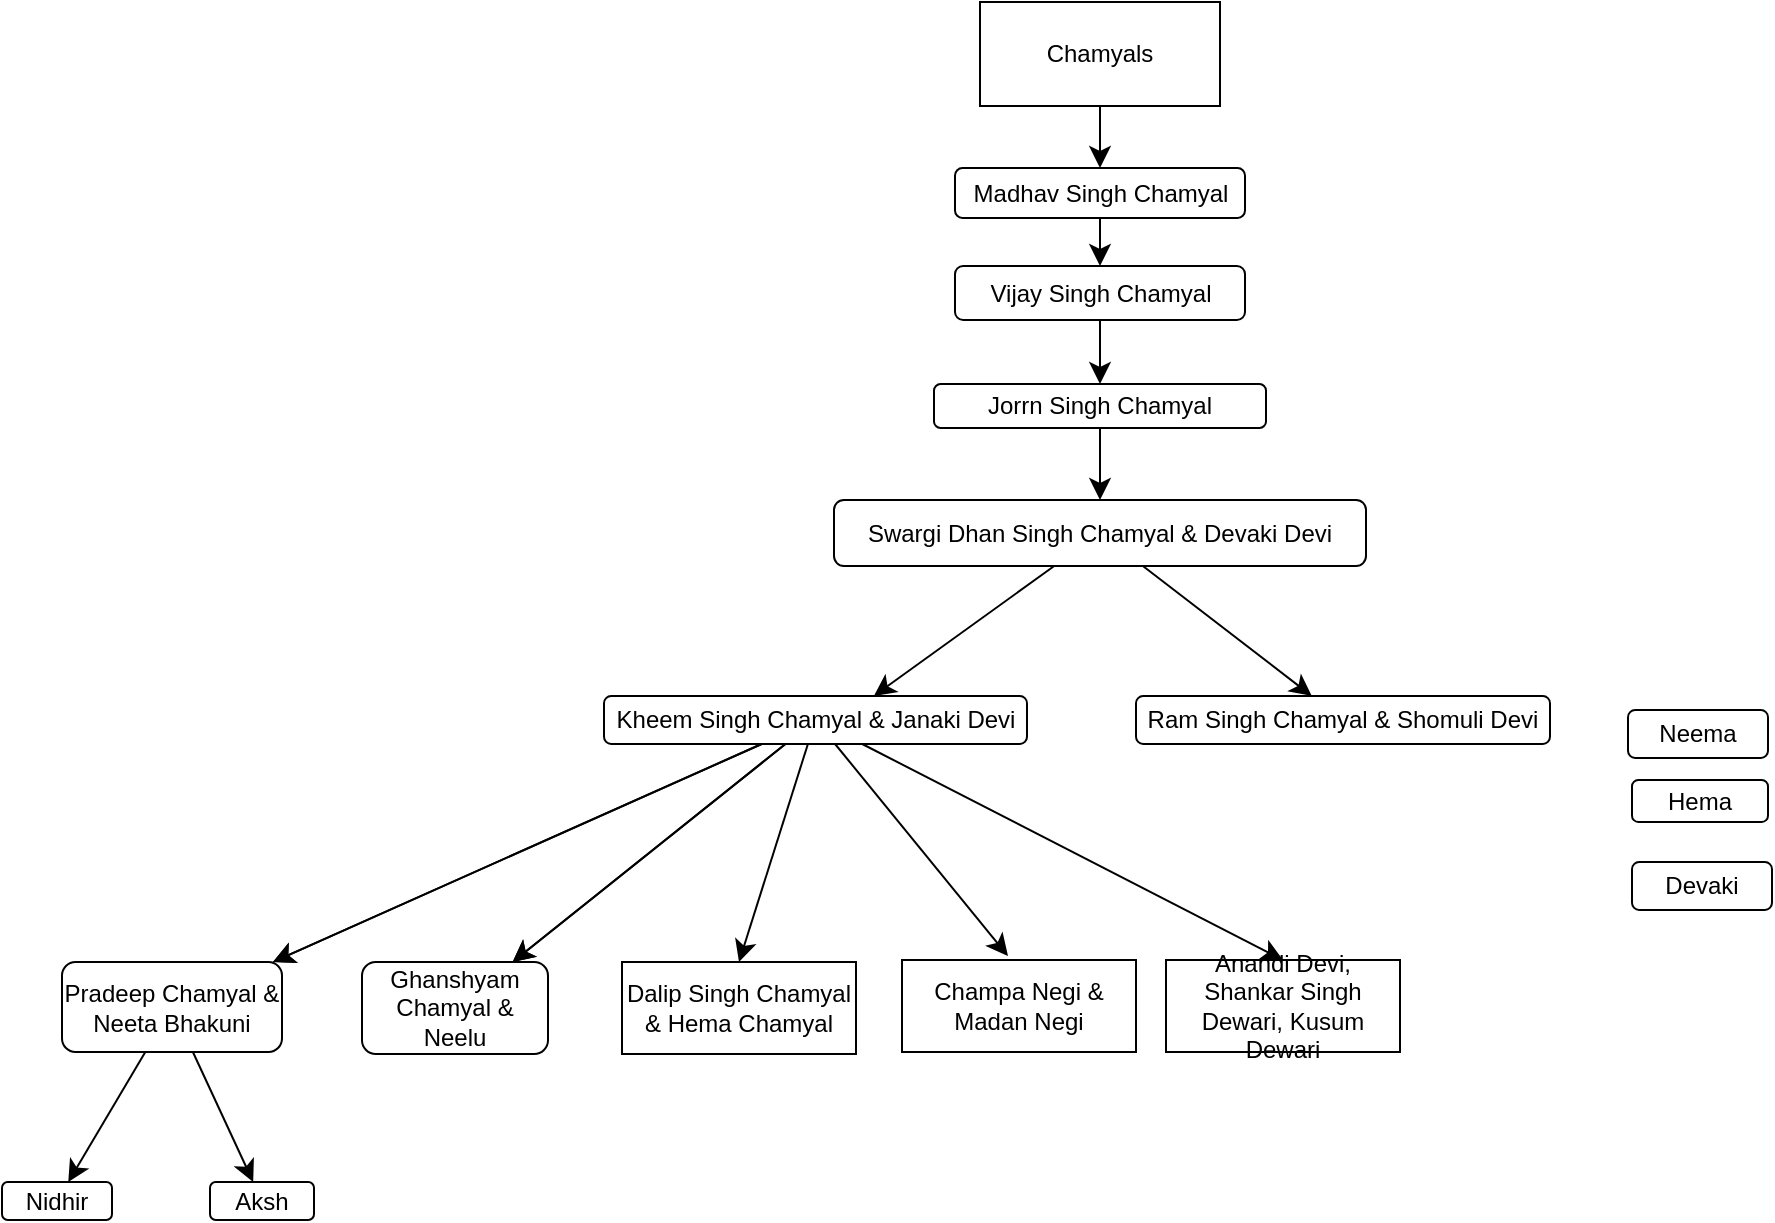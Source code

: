 <mxfile version="24.7.17">
  <diagram name="Page-1" id="CfBxTzi2J9O3RzM_ZHFc">
    <mxGraphModel dx="539" dy="246" grid="0" gridSize="10" guides="1" tooltips="1" connect="1" arrows="1" fold="1" page="0" pageScale="1" pageWidth="850" pageHeight="1100" math="0" shadow="0">
      <root>
        <mxCell id="0" />
        <mxCell id="1" parent="0" />
        <mxCell id="mshpGFRv4VoHxe7VCNMp-25" value="Neema" style="rounded=1;whiteSpace=wrap;html=1;" vertex="1" parent="1">
          <mxGeometry x="463" y="570" width="70" height="24" as="geometry" />
        </mxCell>
        <mxCell id="RYdbgMhQ3IMl6QBj3OY3-3" value="" style="edgeStyle=none;curved=1;rounded=0;orthogonalLoop=1;jettySize=auto;html=1;fontSize=12;startSize=8;endSize=8;exitX=0.5;exitY=1;exitDx=0;exitDy=0;" parent="1" source="RYdbgMhQ3IMl6QBj3OY3-1" target="RYdbgMhQ3IMl6QBj3OY3-2" edge="1">
          <mxGeometry relative="1" as="geometry">
            <mxPoint x="207" y="289" as="sourcePoint" />
          </mxGeometry>
        </mxCell>
        <mxCell id="RYdbgMhQ3IMl6QBj3OY3-1" value="Chamyals" style="whiteSpace=wrap;html=1;" parent="1" vertex="1">
          <mxGeometry x="139" y="216" width="120" height="52" as="geometry" />
        </mxCell>
        <mxCell id="RYdbgMhQ3IMl6QBj3OY3-19" style="edgeStyle=none;curved=1;rounded=0;orthogonalLoop=1;jettySize=auto;html=1;entryX=0.5;entryY=0;entryDx=0;entryDy=0;fontSize=12;startSize=8;endSize=8;" parent="1" source="RYdbgMhQ3IMl6QBj3OY3-2" target="RYdbgMhQ3IMl6QBj3OY3-5" edge="1">
          <mxGeometry relative="1" as="geometry" />
        </mxCell>
        <mxCell id="RYdbgMhQ3IMl6QBj3OY3-2" value="Madhav Singh Chamyal" style="rounded=1;whiteSpace=wrap;html=1;" parent="1" vertex="1">
          <mxGeometry x="126.5" y="299" width="145" height="25" as="geometry" />
        </mxCell>
        <mxCell id="mshpGFRv4VoHxe7VCNMp-2" value="" style="edgeStyle=none;curved=1;rounded=0;orthogonalLoop=1;jettySize=auto;html=1;fontSize=12;startSize=8;endSize=8;" edge="1" parent="1" source="RYdbgMhQ3IMl6QBj3OY3-4" target="mshpGFRv4VoHxe7VCNMp-1">
          <mxGeometry relative="1" as="geometry" />
        </mxCell>
        <mxCell id="mshpGFRv4VoHxe7VCNMp-3" value="" style="edgeStyle=none;curved=1;rounded=0;orthogonalLoop=1;jettySize=auto;html=1;fontSize=12;startSize=8;endSize=8;" edge="1" parent="1" source="RYdbgMhQ3IMl6QBj3OY3-4" target="mshpGFRv4VoHxe7VCNMp-1">
          <mxGeometry relative="1" as="geometry" />
        </mxCell>
        <mxCell id="mshpGFRv4VoHxe7VCNMp-6" value="" style="edgeStyle=none;curved=1;rounded=0;orthogonalLoop=1;jettySize=auto;html=1;fontSize=12;startSize=8;endSize=8;" edge="1" parent="1" source="RYdbgMhQ3IMl6QBj3OY3-4" target="mshpGFRv4VoHxe7VCNMp-4">
          <mxGeometry relative="1" as="geometry" />
        </mxCell>
        <mxCell id="mshpGFRv4VoHxe7VCNMp-7" value="" style="edgeStyle=none;curved=1;rounded=0;orthogonalLoop=1;jettySize=auto;html=1;fontSize=12;startSize=8;endSize=8;" edge="1" parent="1" source="RYdbgMhQ3IMl6QBj3OY3-4" target="mshpGFRv4VoHxe7VCNMp-4">
          <mxGeometry relative="1" as="geometry" />
        </mxCell>
        <mxCell id="mshpGFRv4VoHxe7VCNMp-8" style="edgeStyle=none;curved=1;rounded=0;orthogonalLoop=1;jettySize=auto;html=1;entryX=0.5;entryY=0;entryDx=0;entryDy=0;fontSize=12;startSize=8;endSize=8;" edge="1" parent="1" source="RYdbgMhQ3IMl6QBj3OY3-4" target="mshpGFRv4VoHxe7VCNMp-5">
          <mxGeometry relative="1" as="geometry" />
        </mxCell>
        <mxCell id="mshpGFRv4VoHxe7VCNMp-13" style="edgeStyle=none;curved=1;rounded=0;orthogonalLoop=1;jettySize=auto;html=1;entryX=0.5;entryY=0;entryDx=0;entryDy=0;fontSize=12;startSize=8;endSize=8;" edge="1" parent="1" source="RYdbgMhQ3IMl6QBj3OY3-4" target="mshpGFRv4VoHxe7VCNMp-11">
          <mxGeometry relative="1" as="geometry" />
        </mxCell>
        <mxCell id="RYdbgMhQ3IMl6QBj3OY3-4" value="Kheem Singh Chamyal &amp;amp; Janaki Devi" style="rounded=1;whiteSpace=wrap;html=1;" parent="1" vertex="1">
          <mxGeometry x="-49" y="563" width="211.5" height="24" as="geometry" />
        </mxCell>
        <mxCell id="RYdbgMhQ3IMl6QBj3OY3-24" value="" style="edgeStyle=none;curved=1;rounded=0;orthogonalLoop=1;jettySize=auto;html=1;fontSize=12;startSize=8;endSize=8;entryX=0.5;entryY=0;entryDx=0;entryDy=0;" parent="1" source="RYdbgMhQ3IMl6QBj3OY3-5" target="RYdbgMhQ3IMl6QBj3OY3-6" edge="1">
          <mxGeometry relative="1" as="geometry" />
        </mxCell>
        <mxCell id="RYdbgMhQ3IMl6QBj3OY3-5" value="Vijay Singh Chamyal" style="rounded=1;whiteSpace=wrap;html=1;" parent="1" vertex="1">
          <mxGeometry x="126.5" y="348" width="145" height="27" as="geometry" />
        </mxCell>
        <mxCell id="RYdbgMhQ3IMl6QBj3OY3-25" value="" style="edgeStyle=none;curved=1;rounded=0;orthogonalLoop=1;jettySize=auto;html=1;fontSize=12;startSize=8;endSize=8;exitX=0.5;exitY=1;exitDx=0;exitDy=0;" parent="1" source="RYdbgMhQ3IMl6QBj3OY3-6" target="RYdbgMhQ3IMl6QBj3OY3-7" edge="1">
          <mxGeometry relative="1" as="geometry">
            <mxPoint x="199" y="442" as="sourcePoint" />
            <mxPoint x="199" y="497" as="targetPoint" />
          </mxGeometry>
        </mxCell>
        <mxCell id="RYdbgMhQ3IMl6QBj3OY3-6" value="Jorrn Singh Chamyal" style="rounded=1;whiteSpace=wrap;html=1;" parent="1" vertex="1">
          <mxGeometry x="116" y="407" width="166" height="22" as="geometry" />
        </mxCell>
        <mxCell id="RYdbgMhQ3IMl6QBj3OY3-12" value="Ram Singh Chamyal &amp;amp; Shomuli Devi" style="rounded=1;whiteSpace=wrap;html=1;" parent="1" vertex="1">
          <mxGeometry x="217" y="563" width="207" height="24" as="geometry" />
        </mxCell>
        <mxCell id="RYdbgMhQ3IMl6QBj3OY3-26" style="edgeStyle=none;curved=1;rounded=0;orthogonalLoop=1;jettySize=auto;html=1;fontSize=12;startSize=8;endSize=8;entryX=0.638;entryY=0;entryDx=0;entryDy=0;entryPerimeter=0;" parent="1" source="RYdbgMhQ3IMl6QBj3OY3-7" target="RYdbgMhQ3IMl6QBj3OY3-4" edge="1">
          <mxGeometry relative="1" as="geometry">
            <mxPoint x="69" y="553" as="targetPoint" />
          </mxGeometry>
        </mxCell>
        <mxCell id="RYdbgMhQ3IMl6QBj3OY3-29" value="" style="edgeStyle=none;curved=1;rounded=0;orthogonalLoop=1;jettySize=auto;html=1;fontSize=12;startSize=8;endSize=8;" parent="1" source="RYdbgMhQ3IMl6QBj3OY3-7" target="RYdbgMhQ3IMl6QBj3OY3-12" edge="1">
          <mxGeometry relative="1" as="geometry" />
        </mxCell>
        <mxCell id="RYdbgMhQ3IMl6QBj3OY3-7" value="Swargi Dhan Singh Chamyal &amp;amp; Devaki Devi" style="rounded=1;whiteSpace=wrap;html=1;" parent="1" vertex="1">
          <mxGeometry x="66" y="465" width="266" height="33" as="geometry" />
        </mxCell>
        <mxCell id="mshpGFRv4VoHxe7VCNMp-15" value="" style="edgeStyle=none;curved=1;rounded=0;orthogonalLoop=1;jettySize=auto;html=1;fontSize=12;startSize=8;endSize=8;" edge="1" parent="1" source="mshpGFRv4VoHxe7VCNMp-1" target="mshpGFRv4VoHxe7VCNMp-14">
          <mxGeometry relative="1" as="geometry" />
        </mxCell>
        <mxCell id="mshpGFRv4VoHxe7VCNMp-17" value="" style="edgeStyle=none;curved=1;rounded=0;orthogonalLoop=1;jettySize=auto;html=1;fontSize=12;startSize=8;endSize=8;" edge="1" parent="1" source="mshpGFRv4VoHxe7VCNMp-1" target="mshpGFRv4VoHxe7VCNMp-16">
          <mxGeometry relative="1" as="geometry" />
        </mxCell>
        <mxCell id="mshpGFRv4VoHxe7VCNMp-1" value="Pradeep Chamyal &amp;amp; Neeta Bhakuni" style="rounded=1;whiteSpace=wrap;html=1;" vertex="1" parent="1">
          <mxGeometry x="-320" y="696" width="110" height="45" as="geometry" />
        </mxCell>
        <mxCell id="mshpGFRv4VoHxe7VCNMp-4" value="Ghanshyam Chamyal &amp;amp; Neelu" style="rounded=1;whiteSpace=wrap;html=1;" vertex="1" parent="1">
          <mxGeometry x="-170" y="696" width="93" height="46" as="geometry" />
        </mxCell>
        <mxCell id="mshpGFRv4VoHxe7VCNMp-5" value="Dalip Singh Chamyal &amp;amp; Hema Chamyal" style="rounded=1;whiteSpace=wrap;html=1;arcSize=0;" vertex="1" parent="1">
          <mxGeometry x="-40" y="696" width="117" height="46" as="geometry" />
        </mxCell>
        <mxCell id="mshpGFRv4VoHxe7VCNMp-10" value="Champa Negi &amp;amp; Madan Negi" style="rounded=1;whiteSpace=wrap;html=1;arcSize=0;" vertex="1" parent="1">
          <mxGeometry x="100" y="695" width="117" height="46" as="geometry" />
        </mxCell>
        <mxCell id="mshpGFRv4VoHxe7VCNMp-11" value="Anandi Devi, Shankar Singh Dewari, Kusum Dewari" style="rounded=1;whiteSpace=wrap;html=1;arcSize=0;" vertex="1" parent="1">
          <mxGeometry x="232" y="695" width="117" height="46" as="geometry" />
        </mxCell>
        <mxCell id="mshpGFRv4VoHxe7VCNMp-12" style="edgeStyle=none;curved=1;rounded=0;orthogonalLoop=1;jettySize=auto;html=1;fontSize=12;startSize=8;endSize=8;" edge="1" parent="1" source="RYdbgMhQ3IMl6QBj3OY3-4">
          <mxGeometry relative="1" as="geometry">
            <mxPoint x="153" y="693" as="targetPoint" />
          </mxGeometry>
        </mxCell>
        <mxCell id="mshpGFRv4VoHxe7VCNMp-14" value="Nidhir" style="whiteSpace=wrap;html=1;rounded=1;" vertex="1" parent="1">
          <mxGeometry x="-350" y="806" width="55" height="19" as="geometry" />
        </mxCell>
        <mxCell id="mshpGFRv4VoHxe7VCNMp-16" value="Aksh" style="whiteSpace=wrap;html=1;rounded=1;" vertex="1" parent="1">
          <mxGeometry x="-246" y="806" width="52" height="19" as="geometry" />
        </mxCell>
        <mxCell id="mshpGFRv4VoHxe7VCNMp-22" value="Hema" style="rounded=1;whiteSpace=wrap;html=1;" vertex="1" parent="1">
          <mxGeometry x="465" y="605" width="68" height="21" as="geometry" />
        </mxCell>
        <mxCell id="mshpGFRv4VoHxe7VCNMp-23" value="Devaki" style="rounded=1;whiteSpace=wrap;html=1;" vertex="1" parent="1">
          <mxGeometry x="465" y="646" width="70" height="24" as="geometry" />
        </mxCell>
      </root>
    </mxGraphModel>
  </diagram>
</mxfile>
